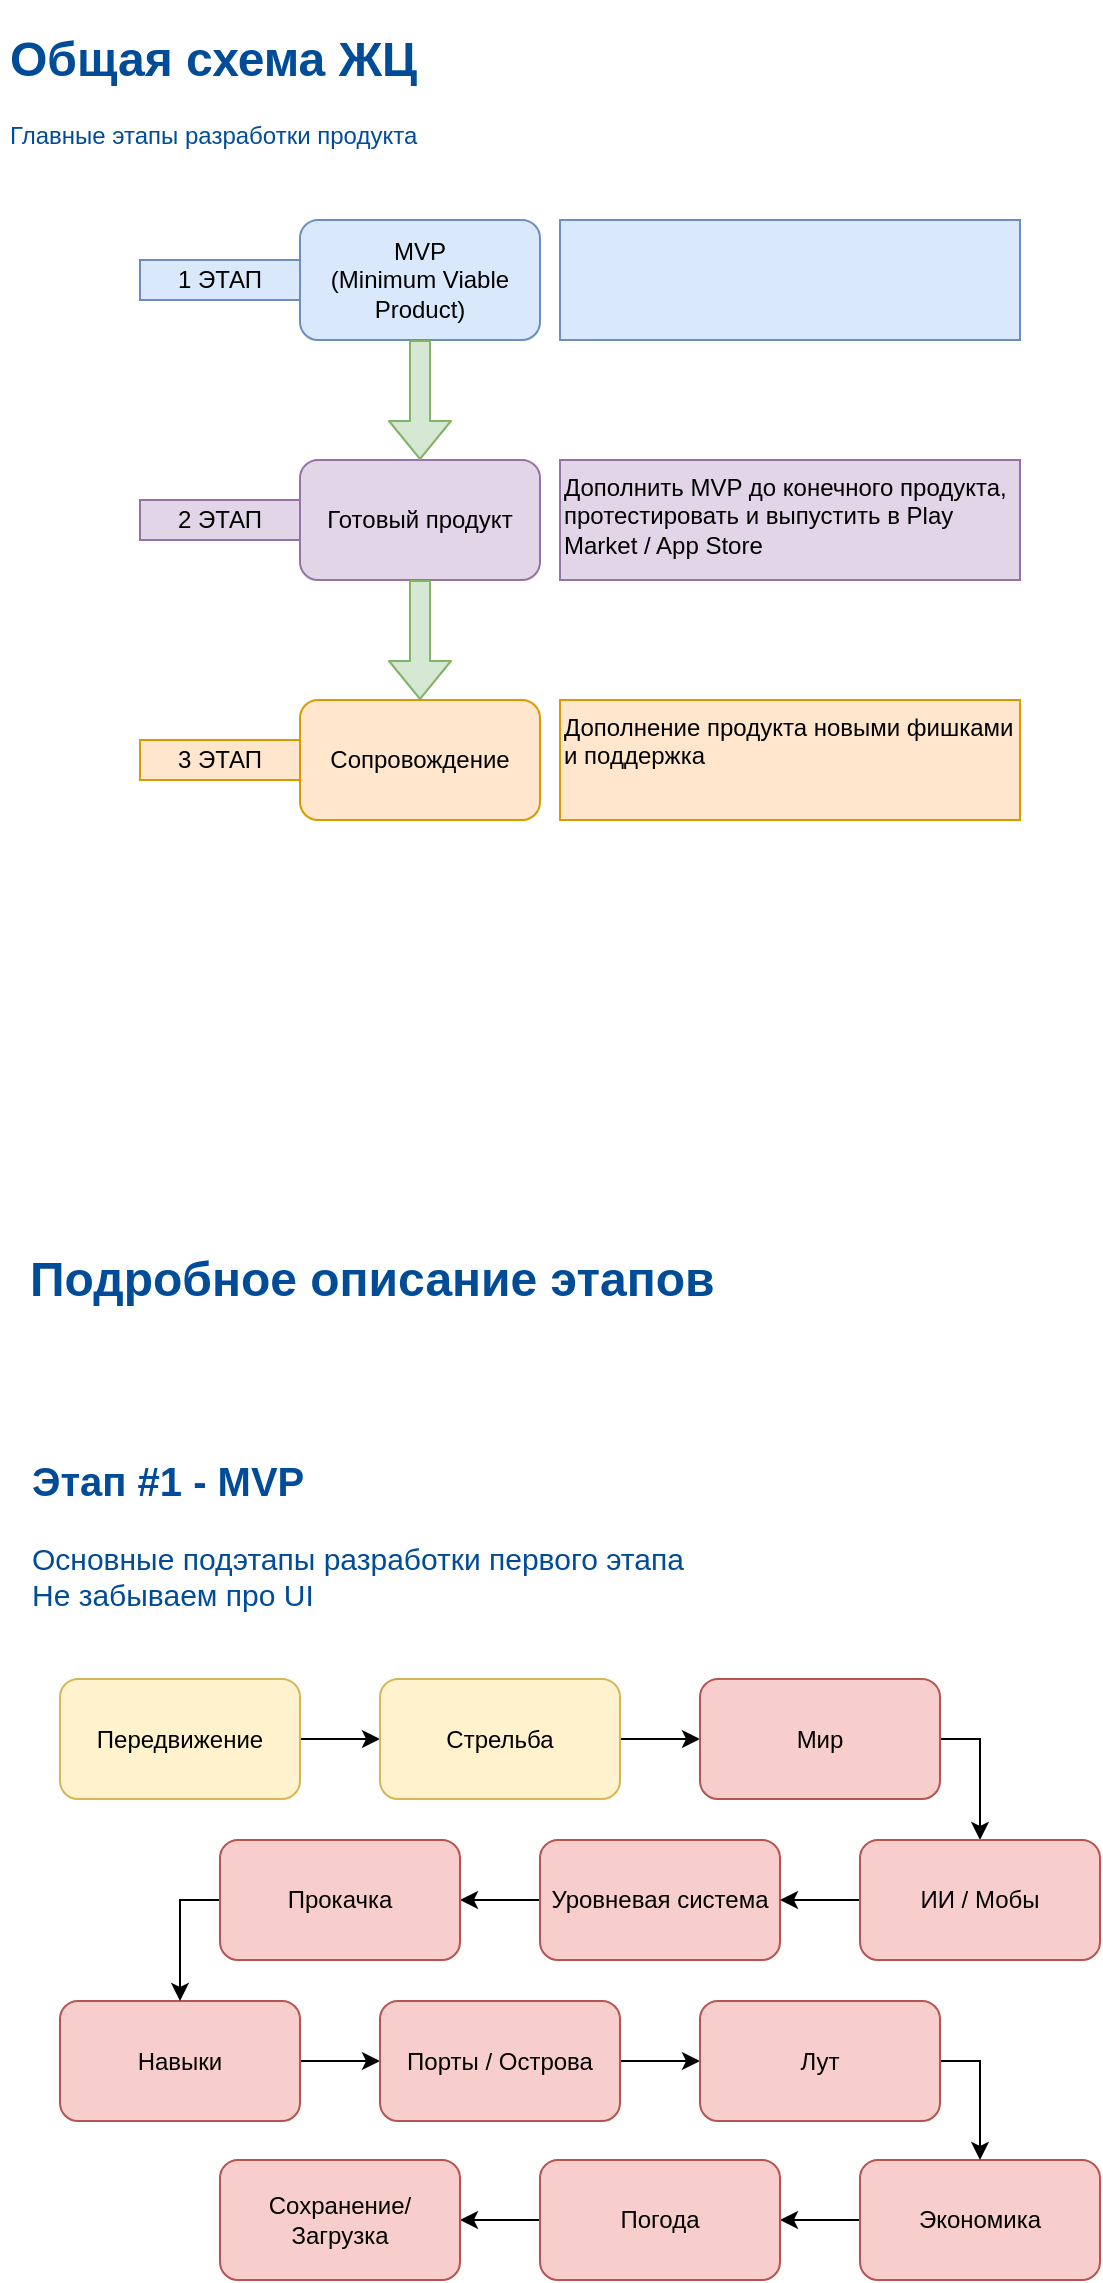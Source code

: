 <mxfile version="10.8.9" type="device"><diagram id="g7Rte_aBU4tpW4QGm22c" name="Page-1"><mxGraphModel dx="1154" dy="794" grid="1" gridSize="10" guides="1" tooltips="1" connect="1" arrows="1" fold="1" page="1" pageScale="1" pageWidth="600" pageHeight="600" math="0" shadow="0"><root><mxCell id="0"/><mxCell id="1" parent="0"/><mxCell id="idERg73q7zGdEOIJ8v9D-1" value="MVP&lt;br&gt;(&lt;span&gt;Minimum Viable Product&lt;/span&gt;)&lt;br&gt;" style="rounded=1;whiteSpace=wrap;html=1;fillColor=#dae8fc;strokeColor=#6c8ebf;" vertex="1" parent="1"><mxGeometry x="160" y="110" width="120" height="60" as="geometry"/></mxCell><mxCell id="idERg73q7zGdEOIJ8v9D-2" value="1 ЭТАП" style="text;html=1;strokeColor=#6c8ebf;fillColor=#dae8fc;align=center;verticalAlign=middle;whiteSpace=wrap;rounded=0;" vertex="1" parent="1"><mxGeometry x="80" y="130" width="80" height="20" as="geometry"/></mxCell><mxCell id="idERg73q7zGdEOIJ8v9D-3" value="Готовый продукт&lt;br&gt;" style="rounded=1;whiteSpace=wrap;html=1;fillColor=#e1d5e7;strokeColor=#9673a6;" vertex="1" parent="1"><mxGeometry x="160" y="230" width="120" height="60" as="geometry"/></mxCell><mxCell id="idERg73q7zGdEOIJ8v9D-4" value="2 ЭТАП" style="text;html=1;strokeColor=#9673a6;fillColor=#e1d5e7;align=center;verticalAlign=middle;whiteSpace=wrap;rounded=0;" vertex="1" parent="1"><mxGeometry x="80" y="250" width="80" height="20" as="geometry"/></mxCell><mxCell id="idERg73q7zGdEOIJ8v9D-6" value="Дополнить MVP до конечного продукта, протестировать и выпустить в Play Market / App Store" style="text;html=1;strokeColor=#9673a6;fillColor=#e1d5e7;align=left;verticalAlign=top;whiteSpace=wrap;rounded=0;labelPosition=center;verticalLabelPosition=middle;" vertex="1" parent="1"><mxGeometry x="290" y="230" width="230" height="60" as="geometry"/></mxCell><mxCell id="idERg73q7zGdEOIJ8v9D-8" value="" style="shape=flexArrow;endArrow=classic;html=1;exitX=0.5;exitY=1;exitDx=0;exitDy=0;entryX=0.5;entryY=0;entryDx=0;entryDy=0;fillColor=#d5e8d4;strokeColor=#82b366;" edge="1" parent="1" source="idERg73q7zGdEOIJ8v9D-1" target="idERg73q7zGdEOIJ8v9D-3"><mxGeometry width="50" height="50" relative="1" as="geometry"><mxPoint x="50" y="240" as="sourcePoint"/><mxPoint x="100" y="190" as="targetPoint"/></mxGeometry></mxCell><mxCell id="idERg73q7zGdEOIJ8v9D-9" value="" style="text;html=1;strokeColor=#6c8ebf;fillColor=#dae8fc;align=left;verticalAlign=top;whiteSpace=wrap;rounded=0;labelPosition=center;verticalLabelPosition=middle;" vertex="1" parent="1"><mxGeometry x="290" y="110" width="230" height="60" as="geometry"/></mxCell><mxCell id="idERg73q7zGdEOIJ8v9D-10" value="Сопровождение" style="rounded=1;whiteSpace=wrap;html=1;fillColor=#ffe6cc;strokeColor=#d79b00;" vertex="1" parent="1"><mxGeometry x="160" y="350" width="120" height="60" as="geometry"/></mxCell><mxCell id="idERg73q7zGdEOIJ8v9D-11" value="3 ЭТАП" style="text;html=1;strokeColor=#d79b00;fillColor=#ffe6cc;align=center;verticalAlign=middle;whiteSpace=wrap;rounded=0;" vertex="1" parent="1"><mxGeometry x="80" y="370" width="80" height="20" as="geometry"/></mxCell><mxCell id="idERg73q7zGdEOIJ8v9D-12" value="Дополнение продукта новыми фишками и поддержка" style="text;html=1;strokeColor=#d79b00;fillColor=#ffe6cc;align=left;verticalAlign=top;whiteSpace=wrap;rounded=0;labelPosition=center;verticalLabelPosition=middle;" vertex="1" parent="1"><mxGeometry x="290" y="350" width="230" height="60" as="geometry"/></mxCell><mxCell id="idERg73q7zGdEOIJ8v9D-13" value="" style="shape=flexArrow;endArrow=classic;html=1;exitX=0.5;exitY=1;exitDx=0;exitDy=0;entryX=0.5;entryY=0;entryDx=0;entryDy=0;fillColor=#d5e8d4;strokeColor=#82b366;" edge="1" parent="1" source="idERg73q7zGdEOIJ8v9D-3" target="idERg73q7zGdEOIJ8v9D-10"><mxGeometry width="50" height="50" relative="1" as="geometry"><mxPoint x="253.167" y="300.167" as="sourcePoint"/><mxPoint x="253.167" y="360.167" as="targetPoint"/></mxGeometry></mxCell><mxCell id="idERg73q7zGdEOIJ8v9D-14" value="&lt;h1&gt;&lt;font color=&quot;#004c99&quot;&gt;Общая схема ЖЦ&lt;/font&gt;&lt;/h1&gt;&lt;div&gt;&lt;font color=&quot;#004c99&quot;&gt;Главные этапы разработки продукта&lt;/font&gt;&lt;/div&gt;" style="text;html=1;strokeColor=none;fillColor=none;spacing=5;spacingTop=-20;whiteSpace=wrap;overflow=hidden;rounded=0;align=left;" vertex="1" parent="1"><mxGeometry x="10" y="10" width="230" height="90" as="geometry"/></mxCell><mxCell id="idERg73q7zGdEOIJ8v9D-15" value="&lt;h1&gt;&lt;font color=&quot;#004c99&quot;&gt;Подробное описание этапов&lt;/font&gt;&lt;/h1&gt;" style="text;html=1;strokeColor=none;fillColor=none;spacing=5;spacingTop=-20;whiteSpace=wrap;overflow=hidden;rounded=0;align=left;" vertex="1" parent="1"><mxGeometry x="20" y="620" width="470" height="90" as="geometry"/></mxCell><mxCell id="idERg73q7zGdEOIJ8v9D-16" value="&lt;h1&gt;&lt;font color=&quot;#004c99&quot; style=&quot;font-size: 20px&quot;&gt;Этап #1 - MVP&lt;/font&gt;&lt;/h1&gt;&lt;div style=&quot;font-size: 15px&quot;&gt;&lt;font color=&quot;#004c99&quot; style=&quot;font-size: 15px&quot;&gt;Основные подэтапы разработки первого этапа&lt;/font&gt;&lt;/div&gt;&lt;div style=&quot;font-size: 15px&quot;&gt;&lt;font color=&quot;#004c99&quot; style=&quot;font-size: 15px&quot;&gt;Не забываем про UI&lt;/font&gt;&lt;/div&gt;" style="text;html=1;strokeColor=none;fillColor=none;spacing=5;spacingTop=-20;whiteSpace=wrap;overflow=hidden;rounded=0;align=left;" vertex="1" parent="1"><mxGeometry x="21" y="720" width="470" height="90" as="geometry"/></mxCell><mxCell id="idERg73q7zGdEOIJ8v9D-35" style="edgeStyle=orthogonalEdgeStyle;rounded=0;orthogonalLoop=1;jettySize=auto;html=1;entryX=0;entryY=0.5;entryDx=0;entryDy=0;" edge="1" parent="1" source="idERg73q7zGdEOIJ8v9D-17" target="idERg73q7zGdEOIJ8v9D-18"><mxGeometry relative="1" as="geometry"/></mxCell><mxCell id="idERg73q7zGdEOIJ8v9D-17" value="&lt;div style=&quot;text-align: center&quot;&gt;&lt;span&gt;Передвижение&lt;/span&gt;&lt;/div&gt;" style="rounded=1;whiteSpace=wrap;html=1;align=center;fillColor=#fff2cc;strokeColor=#d6b656;" vertex="1" parent="1"><mxGeometry x="40" y="839.5" width="120" height="60" as="geometry"/></mxCell><mxCell id="idERg73q7zGdEOIJ8v9D-38" style="edgeStyle=orthogonalEdgeStyle;rounded=0;orthogonalLoop=1;jettySize=auto;html=1;entryX=0;entryY=0.5;entryDx=0;entryDy=0;" edge="1" parent="1" source="idERg73q7zGdEOIJ8v9D-18" target="idERg73q7zGdEOIJ8v9D-19"><mxGeometry relative="1" as="geometry"/></mxCell><mxCell id="idERg73q7zGdEOIJ8v9D-18" value="&lt;div style=&quot;text-align: center&quot;&gt;&lt;span&gt;Стрельба&lt;/span&gt;&lt;/div&gt;" style="rounded=1;whiteSpace=wrap;html=1;align=center;fillColor=#fff2cc;strokeColor=#d6b656;" vertex="1" parent="1"><mxGeometry x="200" y="839.5" width="120" height="60" as="geometry"/></mxCell><mxCell id="idERg73q7zGdEOIJ8v9D-39" style="edgeStyle=orthogonalEdgeStyle;rounded=0;orthogonalLoop=1;jettySize=auto;html=1;entryX=0.5;entryY=0;entryDx=0;entryDy=0;" edge="1" parent="1" source="idERg73q7zGdEOIJ8v9D-19" target="idERg73q7zGdEOIJ8v9D-23"><mxGeometry relative="1" as="geometry"><Array as="points"><mxPoint x="500" y="870"/></Array></mxGeometry></mxCell><mxCell id="idERg73q7zGdEOIJ8v9D-19" value="&lt;div style=&quot;text-align: center&quot;&gt;&lt;span&gt;Мир&lt;/span&gt;&lt;/div&gt;" style="rounded=1;whiteSpace=wrap;html=1;align=center;fillColor=#f8cecc;strokeColor=#b85450;" vertex="1" parent="1"><mxGeometry x="360" y="839.5" width="120" height="60" as="geometry"/></mxCell><mxCell id="idERg73q7zGdEOIJ8v9D-42" style="edgeStyle=orthogonalEdgeStyle;rounded=0;orthogonalLoop=1;jettySize=auto;html=1;entryX=1;entryY=0.5;entryDx=0;entryDy=0;" edge="1" parent="1" source="idERg73q7zGdEOIJ8v9D-20" target="idERg73q7zGdEOIJ8v9D-22"><mxGeometry relative="1" as="geometry"/></mxCell><mxCell id="idERg73q7zGdEOIJ8v9D-20" value="&lt;div style=&quot;text-align: center&quot;&gt;&lt;span&gt;Уровневая система&lt;/span&gt;&lt;/div&gt;" style="rounded=1;whiteSpace=wrap;html=1;align=center;fillColor=#f8cecc;strokeColor=#b85450;" vertex="1" parent="1"><mxGeometry x="280" y="920" width="120" height="60" as="geometry"/></mxCell><mxCell id="idERg73q7zGdEOIJ8v9D-44" style="edgeStyle=orthogonalEdgeStyle;rounded=0;orthogonalLoop=1;jettySize=auto;html=1;entryX=0;entryY=0.5;entryDx=0;entryDy=0;" edge="1" parent="1" source="idERg73q7zGdEOIJ8v9D-21" target="idERg73q7zGdEOIJ8v9D-25"><mxGeometry relative="1" as="geometry"/></mxCell><mxCell id="idERg73q7zGdEOIJ8v9D-21" value="&lt;div style=&quot;text-align: center&quot;&gt;&lt;span&gt;Навыки&lt;/span&gt;&lt;/div&gt;" style="rounded=1;whiteSpace=wrap;html=1;align=center;fillColor=#f8cecc;strokeColor=#b85450;" vertex="1" parent="1"><mxGeometry x="40" y="1000.5" width="120" height="60" as="geometry"/></mxCell><mxCell id="idERg73q7zGdEOIJ8v9D-43" style="edgeStyle=orthogonalEdgeStyle;rounded=0;orthogonalLoop=1;jettySize=auto;html=1;entryX=0.5;entryY=0;entryDx=0;entryDy=0;" edge="1" parent="1" source="idERg73q7zGdEOIJ8v9D-22" target="idERg73q7zGdEOIJ8v9D-21"><mxGeometry relative="1" as="geometry"><Array as="points"><mxPoint x="100" y="950"/></Array></mxGeometry></mxCell><mxCell id="idERg73q7zGdEOIJ8v9D-22" value="&lt;div style=&quot;text-align: center&quot;&gt;&lt;span&gt;Прокачка&lt;/span&gt;&lt;/div&gt;" style="rounded=1;whiteSpace=wrap;html=1;align=center;fillColor=#f8cecc;strokeColor=#b85450;" vertex="1" parent="1"><mxGeometry x="120" y="920" width="120" height="60" as="geometry"/></mxCell><mxCell id="idERg73q7zGdEOIJ8v9D-40" style="edgeStyle=orthogonalEdgeStyle;rounded=0;orthogonalLoop=1;jettySize=auto;html=1;entryX=1;entryY=0.5;entryDx=0;entryDy=0;" edge="1" parent="1" source="idERg73q7zGdEOIJ8v9D-23" target="idERg73q7zGdEOIJ8v9D-20"><mxGeometry relative="1" as="geometry"/></mxCell><mxCell id="idERg73q7zGdEOIJ8v9D-23" value="ИИ / Мобы" style="rounded=1;whiteSpace=wrap;html=1;align=center;fillColor=#f8cecc;strokeColor=#b85450;" vertex="1" parent="1"><mxGeometry x="440" y="920" width="120" height="60" as="geometry"/></mxCell><mxCell id="idERg73q7zGdEOIJ8v9D-48" style="edgeStyle=orthogonalEdgeStyle;rounded=0;orthogonalLoop=1;jettySize=auto;html=1;entryX=1;entryY=0.5;entryDx=0;entryDy=0;" edge="1" parent="1" source="idERg73q7zGdEOIJ8v9D-24" target="idERg73q7zGdEOIJ8v9D-27"><mxGeometry relative="1" as="geometry"/></mxCell><mxCell id="idERg73q7zGdEOIJ8v9D-24" value="&lt;div style=&quot;text-align: center&quot;&gt;Экономика&lt;/div&gt;" style="rounded=1;whiteSpace=wrap;html=1;align=center;fillColor=#f8cecc;strokeColor=#b85450;" vertex="1" parent="1"><mxGeometry x="440" y="1080" width="120" height="60" as="geometry"/></mxCell><mxCell id="idERg73q7zGdEOIJ8v9D-45" style="edgeStyle=orthogonalEdgeStyle;rounded=0;orthogonalLoop=1;jettySize=auto;html=1;entryX=0;entryY=0.5;entryDx=0;entryDy=0;" edge="1" parent="1" source="idERg73q7zGdEOIJ8v9D-25" target="idERg73q7zGdEOIJ8v9D-28"><mxGeometry relative="1" as="geometry"/></mxCell><mxCell id="idERg73q7zGdEOIJ8v9D-25" value="&lt;div style=&quot;text-align: center&quot;&gt;Порты / Острова&lt;/div&gt;" style="rounded=1;whiteSpace=wrap;html=1;align=center;fillColor=#f8cecc;strokeColor=#b85450;" vertex="1" parent="1"><mxGeometry x="200" y="1000.5" width="120" height="60" as="geometry"/></mxCell><mxCell id="idERg73q7zGdEOIJ8v9D-49" style="edgeStyle=orthogonalEdgeStyle;rounded=0;orthogonalLoop=1;jettySize=auto;html=1;entryX=1;entryY=0.5;entryDx=0;entryDy=0;" edge="1" parent="1" source="idERg73q7zGdEOIJ8v9D-27" target="idERg73q7zGdEOIJ8v9D-29"><mxGeometry relative="1" as="geometry"/></mxCell><mxCell id="idERg73q7zGdEOIJ8v9D-27" value="&lt;div style=&quot;text-align: center&quot;&gt;Погода&lt;/div&gt;" style="rounded=1;whiteSpace=wrap;html=1;align=center;fillColor=#f8cecc;strokeColor=#b85450;" vertex="1" parent="1"><mxGeometry x="280" y="1080" width="120" height="60" as="geometry"/></mxCell><mxCell id="idERg73q7zGdEOIJ8v9D-46" style="edgeStyle=orthogonalEdgeStyle;rounded=0;orthogonalLoop=1;jettySize=auto;html=1;entryX=0.5;entryY=0;entryDx=0;entryDy=0;" edge="1" parent="1" source="idERg73q7zGdEOIJ8v9D-28" target="idERg73q7zGdEOIJ8v9D-24"><mxGeometry relative="1" as="geometry"><Array as="points"><mxPoint x="500" y="1031"/></Array></mxGeometry></mxCell><mxCell id="idERg73q7zGdEOIJ8v9D-28" value="&lt;div style=&quot;text-align: center&quot;&gt;Лут&lt;/div&gt;" style="rounded=1;whiteSpace=wrap;html=1;align=center;fillColor=#f8cecc;strokeColor=#b85450;" vertex="1" parent="1"><mxGeometry x="360" y="1000.5" width="120" height="60" as="geometry"/></mxCell><mxCell id="idERg73q7zGdEOIJ8v9D-29" value="&lt;div style=&quot;text-align: center&quot;&gt;Сохранение/Загрузка&lt;/div&gt;" style="rounded=1;whiteSpace=wrap;html=1;align=center;fillColor=#f8cecc;strokeColor=#b85450;" vertex="1" parent="1"><mxGeometry x="120" y="1080" width="120" height="60" as="geometry"/></mxCell></root></mxGraphModel></diagram></mxfile>